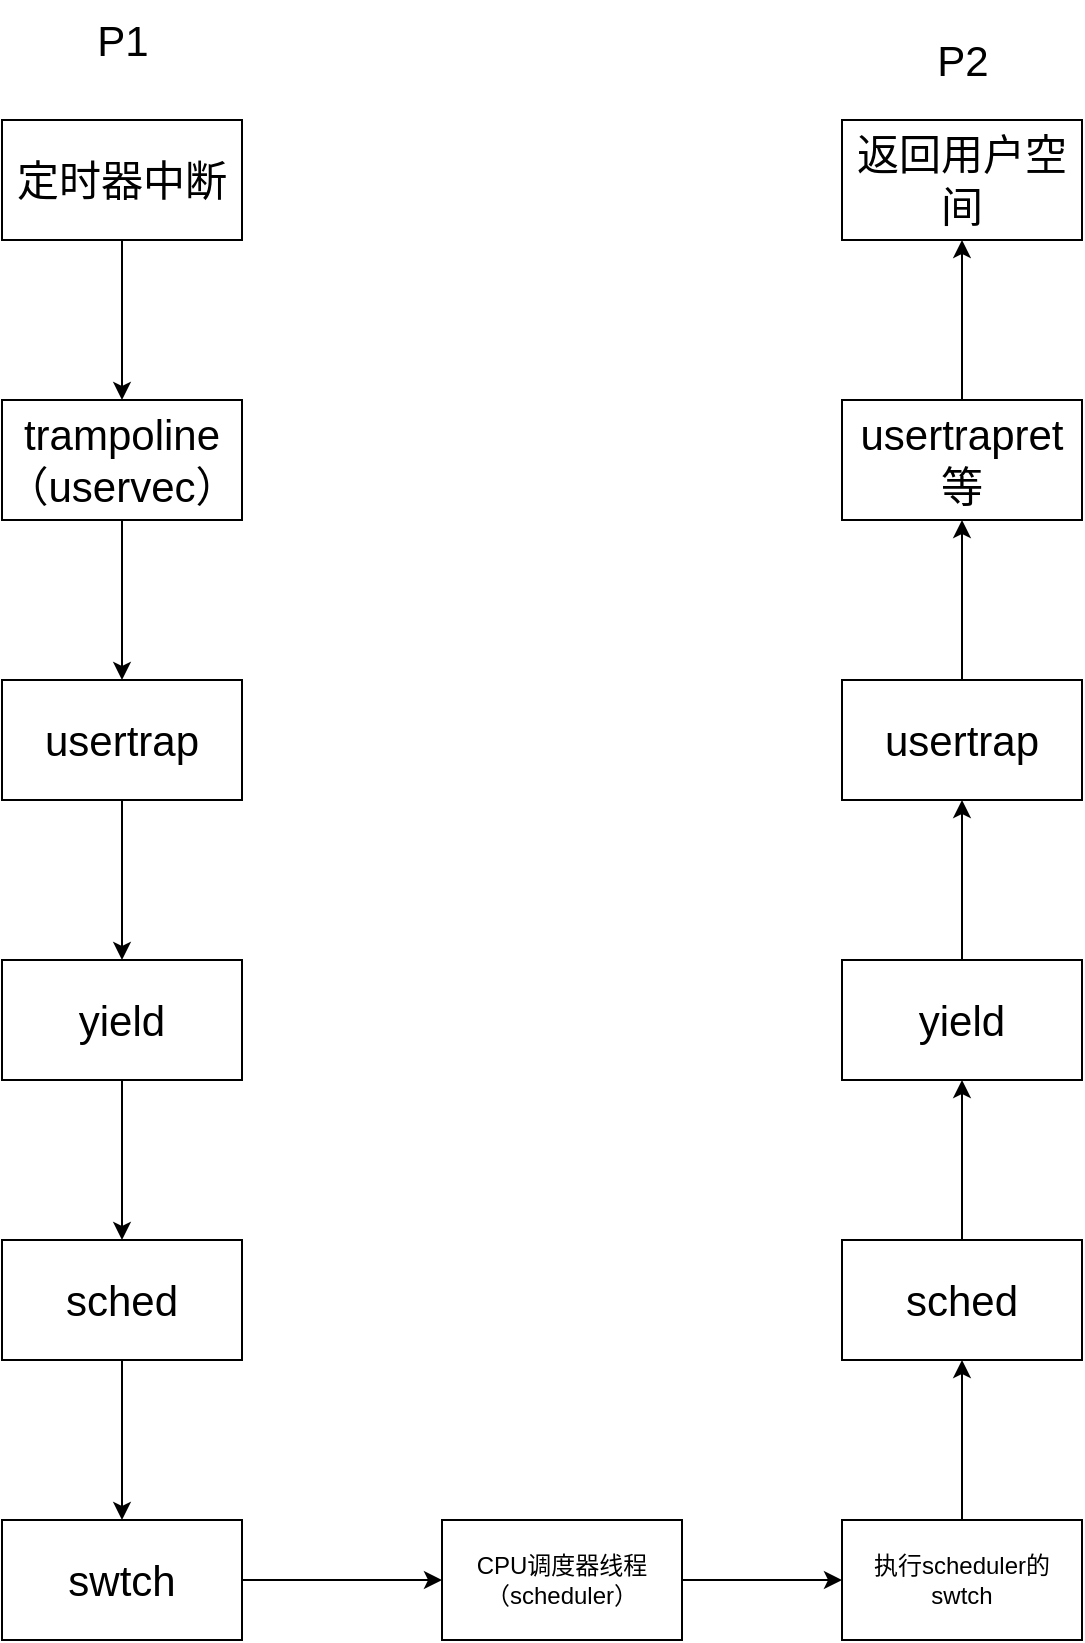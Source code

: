<mxfile version="20.6.2" type="device"><diagram id="byF1S1P3DI8oxSJL6K1G" name="第 1 页"><mxGraphModel dx="952" dy="655" grid="1" gridSize="10" guides="1" tooltips="1" connect="1" arrows="1" fold="1" page="1" pageScale="1" pageWidth="827" pageHeight="1169" math="0" shadow="0"><root><mxCell id="0"/><mxCell id="1" parent="0"/><mxCell id="6adn3YvN7jTNSMjzOMmS-4" value="" style="edgeStyle=orthogonalEdgeStyle;rounded=0;orthogonalLoop=1;jettySize=auto;html=1;fontSize=21;" edge="1" parent="1" source="6adn3YvN7jTNSMjzOMmS-1" target="6adn3YvN7jTNSMjzOMmS-3"><mxGeometry relative="1" as="geometry"/></mxCell><mxCell id="6adn3YvN7jTNSMjzOMmS-1" value="&lt;span style=&quot;font-size: 21px;&quot;&gt;定时器中断&lt;/span&gt;" style="rounded=0;whiteSpace=wrap;html=1;" vertex="1" parent="1"><mxGeometry x="100" y="210" width="120" height="60" as="geometry"/></mxCell><mxCell id="6adn3YvN7jTNSMjzOMmS-2" value="P1" style="text;html=1;resizable=0;autosize=1;align=center;verticalAlign=middle;points=[];fillColor=none;strokeColor=none;rounded=0;fontSize=21;" vertex="1" parent="1"><mxGeometry x="135" y="150" width="50" height="40" as="geometry"/></mxCell><mxCell id="6adn3YvN7jTNSMjzOMmS-6" value="" style="edgeStyle=orthogonalEdgeStyle;rounded=0;orthogonalLoop=1;jettySize=auto;html=1;fontSize=21;" edge="1" parent="1" source="6adn3YvN7jTNSMjzOMmS-3" target="6adn3YvN7jTNSMjzOMmS-5"><mxGeometry relative="1" as="geometry"/></mxCell><mxCell id="6adn3YvN7jTNSMjzOMmS-3" value="&lt;span style=&quot;font-size: 21px;&quot;&gt;trampoline&lt;br&gt;（uservec）&lt;br&gt;&lt;/span&gt;" style="whiteSpace=wrap;html=1;rounded=0;" vertex="1" parent="1"><mxGeometry x="100" y="350" width="120" height="60" as="geometry"/></mxCell><mxCell id="6adn3YvN7jTNSMjzOMmS-8" value="" style="edgeStyle=orthogonalEdgeStyle;rounded=0;orthogonalLoop=1;jettySize=auto;html=1;fontSize=21;" edge="1" parent="1" source="6adn3YvN7jTNSMjzOMmS-5" target="6adn3YvN7jTNSMjzOMmS-7"><mxGeometry relative="1" as="geometry"/></mxCell><mxCell id="6adn3YvN7jTNSMjzOMmS-5" value="&lt;font style=&quot;font-size: 21px;&quot;&gt;usertrap&lt;/font&gt;" style="whiteSpace=wrap;html=1;rounded=0;" vertex="1" parent="1"><mxGeometry x="100" y="490" width="120" height="60" as="geometry"/></mxCell><mxCell id="6adn3YvN7jTNSMjzOMmS-10" value="" style="edgeStyle=orthogonalEdgeStyle;rounded=0;orthogonalLoop=1;jettySize=auto;html=1;fontSize=21;" edge="1" parent="1" source="6adn3YvN7jTNSMjzOMmS-7" target="6adn3YvN7jTNSMjzOMmS-9"><mxGeometry relative="1" as="geometry"/></mxCell><mxCell id="6adn3YvN7jTNSMjzOMmS-7" value="&lt;font style=&quot;font-size: 21px;&quot;&gt;yield&lt;/font&gt;" style="whiteSpace=wrap;html=1;rounded=0;" vertex="1" parent="1"><mxGeometry x="100" y="630" width="120" height="60" as="geometry"/></mxCell><mxCell id="6adn3YvN7jTNSMjzOMmS-12" value="" style="edgeStyle=orthogonalEdgeStyle;rounded=0;orthogonalLoop=1;jettySize=auto;html=1;fontSize=21;" edge="1" parent="1" source="6adn3YvN7jTNSMjzOMmS-9" target="6adn3YvN7jTNSMjzOMmS-11"><mxGeometry relative="1" as="geometry"/></mxCell><mxCell id="6adn3YvN7jTNSMjzOMmS-9" value="&lt;font style=&quot;font-size: 21px;&quot;&gt;sched&lt;/font&gt;" style="whiteSpace=wrap;html=1;rounded=0;" vertex="1" parent="1"><mxGeometry x="100" y="770" width="120" height="60" as="geometry"/></mxCell><mxCell id="6adn3YvN7jTNSMjzOMmS-14" value="" style="edgeStyle=orthogonalEdgeStyle;rounded=0;orthogonalLoop=1;jettySize=auto;html=1;fontSize=21;" edge="1" parent="1" source="6adn3YvN7jTNSMjzOMmS-11" target="6adn3YvN7jTNSMjzOMmS-13"><mxGeometry relative="1" as="geometry"/></mxCell><mxCell id="6adn3YvN7jTNSMjzOMmS-11" value="&lt;font style=&quot;font-size: 21px;&quot;&gt;swtch&lt;/font&gt;" style="whiteSpace=wrap;html=1;rounded=0;" vertex="1" parent="1"><mxGeometry x="100" y="910" width="120" height="60" as="geometry"/></mxCell><mxCell id="6adn3YvN7jTNSMjzOMmS-16" value="" style="edgeStyle=orthogonalEdgeStyle;rounded=0;orthogonalLoop=1;jettySize=auto;html=1;fontSize=21;" edge="1" parent="1" source="6adn3YvN7jTNSMjzOMmS-13" target="6adn3YvN7jTNSMjzOMmS-15"><mxGeometry relative="1" as="geometry"/></mxCell><mxCell id="6adn3YvN7jTNSMjzOMmS-13" value="CPU调度器线程（scheduler）" style="whiteSpace=wrap;html=1;rounded=0;" vertex="1" parent="1"><mxGeometry x="320" y="910" width="120" height="60" as="geometry"/></mxCell><mxCell id="6adn3YvN7jTNSMjzOMmS-18" value="" style="edgeStyle=orthogonalEdgeStyle;rounded=0;orthogonalLoop=1;jettySize=auto;html=1;fontSize=21;" edge="1" parent="1" source="6adn3YvN7jTNSMjzOMmS-15" target="6adn3YvN7jTNSMjzOMmS-17"><mxGeometry relative="1" as="geometry"/></mxCell><mxCell id="6adn3YvN7jTNSMjzOMmS-15" value="执行scheduler的swtch" style="whiteSpace=wrap;html=1;rounded=0;" vertex="1" parent="1"><mxGeometry x="520" y="910" width="120" height="60" as="geometry"/></mxCell><mxCell id="6adn3YvN7jTNSMjzOMmS-20" value="" style="edgeStyle=orthogonalEdgeStyle;rounded=0;orthogonalLoop=1;jettySize=auto;html=1;fontSize=21;" edge="1" parent="1" source="6adn3YvN7jTNSMjzOMmS-17" target="6adn3YvN7jTNSMjzOMmS-19"><mxGeometry relative="1" as="geometry"/></mxCell><mxCell id="6adn3YvN7jTNSMjzOMmS-17" value="sched" style="whiteSpace=wrap;html=1;rounded=0;fontSize=21;" vertex="1" parent="1"><mxGeometry x="520" y="770" width="120" height="60" as="geometry"/></mxCell><mxCell id="6adn3YvN7jTNSMjzOMmS-22" value="" style="edgeStyle=orthogonalEdgeStyle;rounded=0;orthogonalLoop=1;jettySize=auto;html=1;fontSize=21;" edge="1" parent="1" source="6adn3YvN7jTNSMjzOMmS-19" target="6adn3YvN7jTNSMjzOMmS-21"><mxGeometry relative="1" as="geometry"/></mxCell><mxCell id="6adn3YvN7jTNSMjzOMmS-19" value="yield" style="whiteSpace=wrap;html=1;rounded=0;fontSize=21;" vertex="1" parent="1"><mxGeometry x="520" y="630" width="120" height="60" as="geometry"/></mxCell><mxCell id="6adn3YvN7jTNSMjzOMmS-24" value="" style="edgeStyle=orthogonalEdgeStyle;rounded=0;orthogonalLoop=1;jettySize=auto;html=1;fontSize=21;" edge="1" parent="1" source="6adn3YvN7jTNSMjzOMmS-21" target="6adn3YvN7jTNSMjzOMmS-23"><mxGeometry relative="1" as="geometry"/></mxCell><mxCell id="6adn3YvN7jTNSMjzOMmS-21" value="usertrap" style="whiteSpace=wrap;html=1;rounded=0;fontSize=21;" vertex="1" parent="1"><mxGeometry x="520" y="490" width="120" height="60" as="geometry"/></mxCell><mxCell id="6adn3YvN7jTNSMjzOMmS-26" value="" style="edgeStyle=orthogonalEdgeStyle;rounded=0;orthogonalLoop=1;jettySize=auto;html=1;fontSize=21;" edge="1" parent="1" source="6adn3YvN7jTNSMjzOMmS-23" target="6adn3YvN7jTNSMjzOMmS-25"><mxGeometry relative="1" as="geometry"/></mxCell><mxCell id="6adn3YvN7jTNSMjzOMmS-23" value="usertrapret等" style="whiteSpace=wrap;html=1;rounded=0;fontSize=21;" vertex="1" parent="1"><mxGeometry x="520" y="350" width="120" height="60" as="geometry"/></mxCell><mxCell id="6adn3YvN7jTNSMjzOMmS-25" value="返回用户空间" style="whiteSpace=wrap;html=1;rounded=0;fontSize=21;" vertex="1" parent="1"><mxGeometry x="520" y="210" width="120" height="60" as="geometry"/></mxCell><mxCell id="6adn3YvN7jTNSMjzOMmS-27" value="P2" style="text;html=1;resizable=0;autosize=1;align=center;verticalAlign=middle;points=[];fillColor=none;strokeColor=none;rounded=0;fontSize=21;" vertex="1" parent="1"><mxGeometry x="555" y="160" width="50" height="40" as="geometry"/></mxCell></root></mxGraphModel></diagram></mxfile>